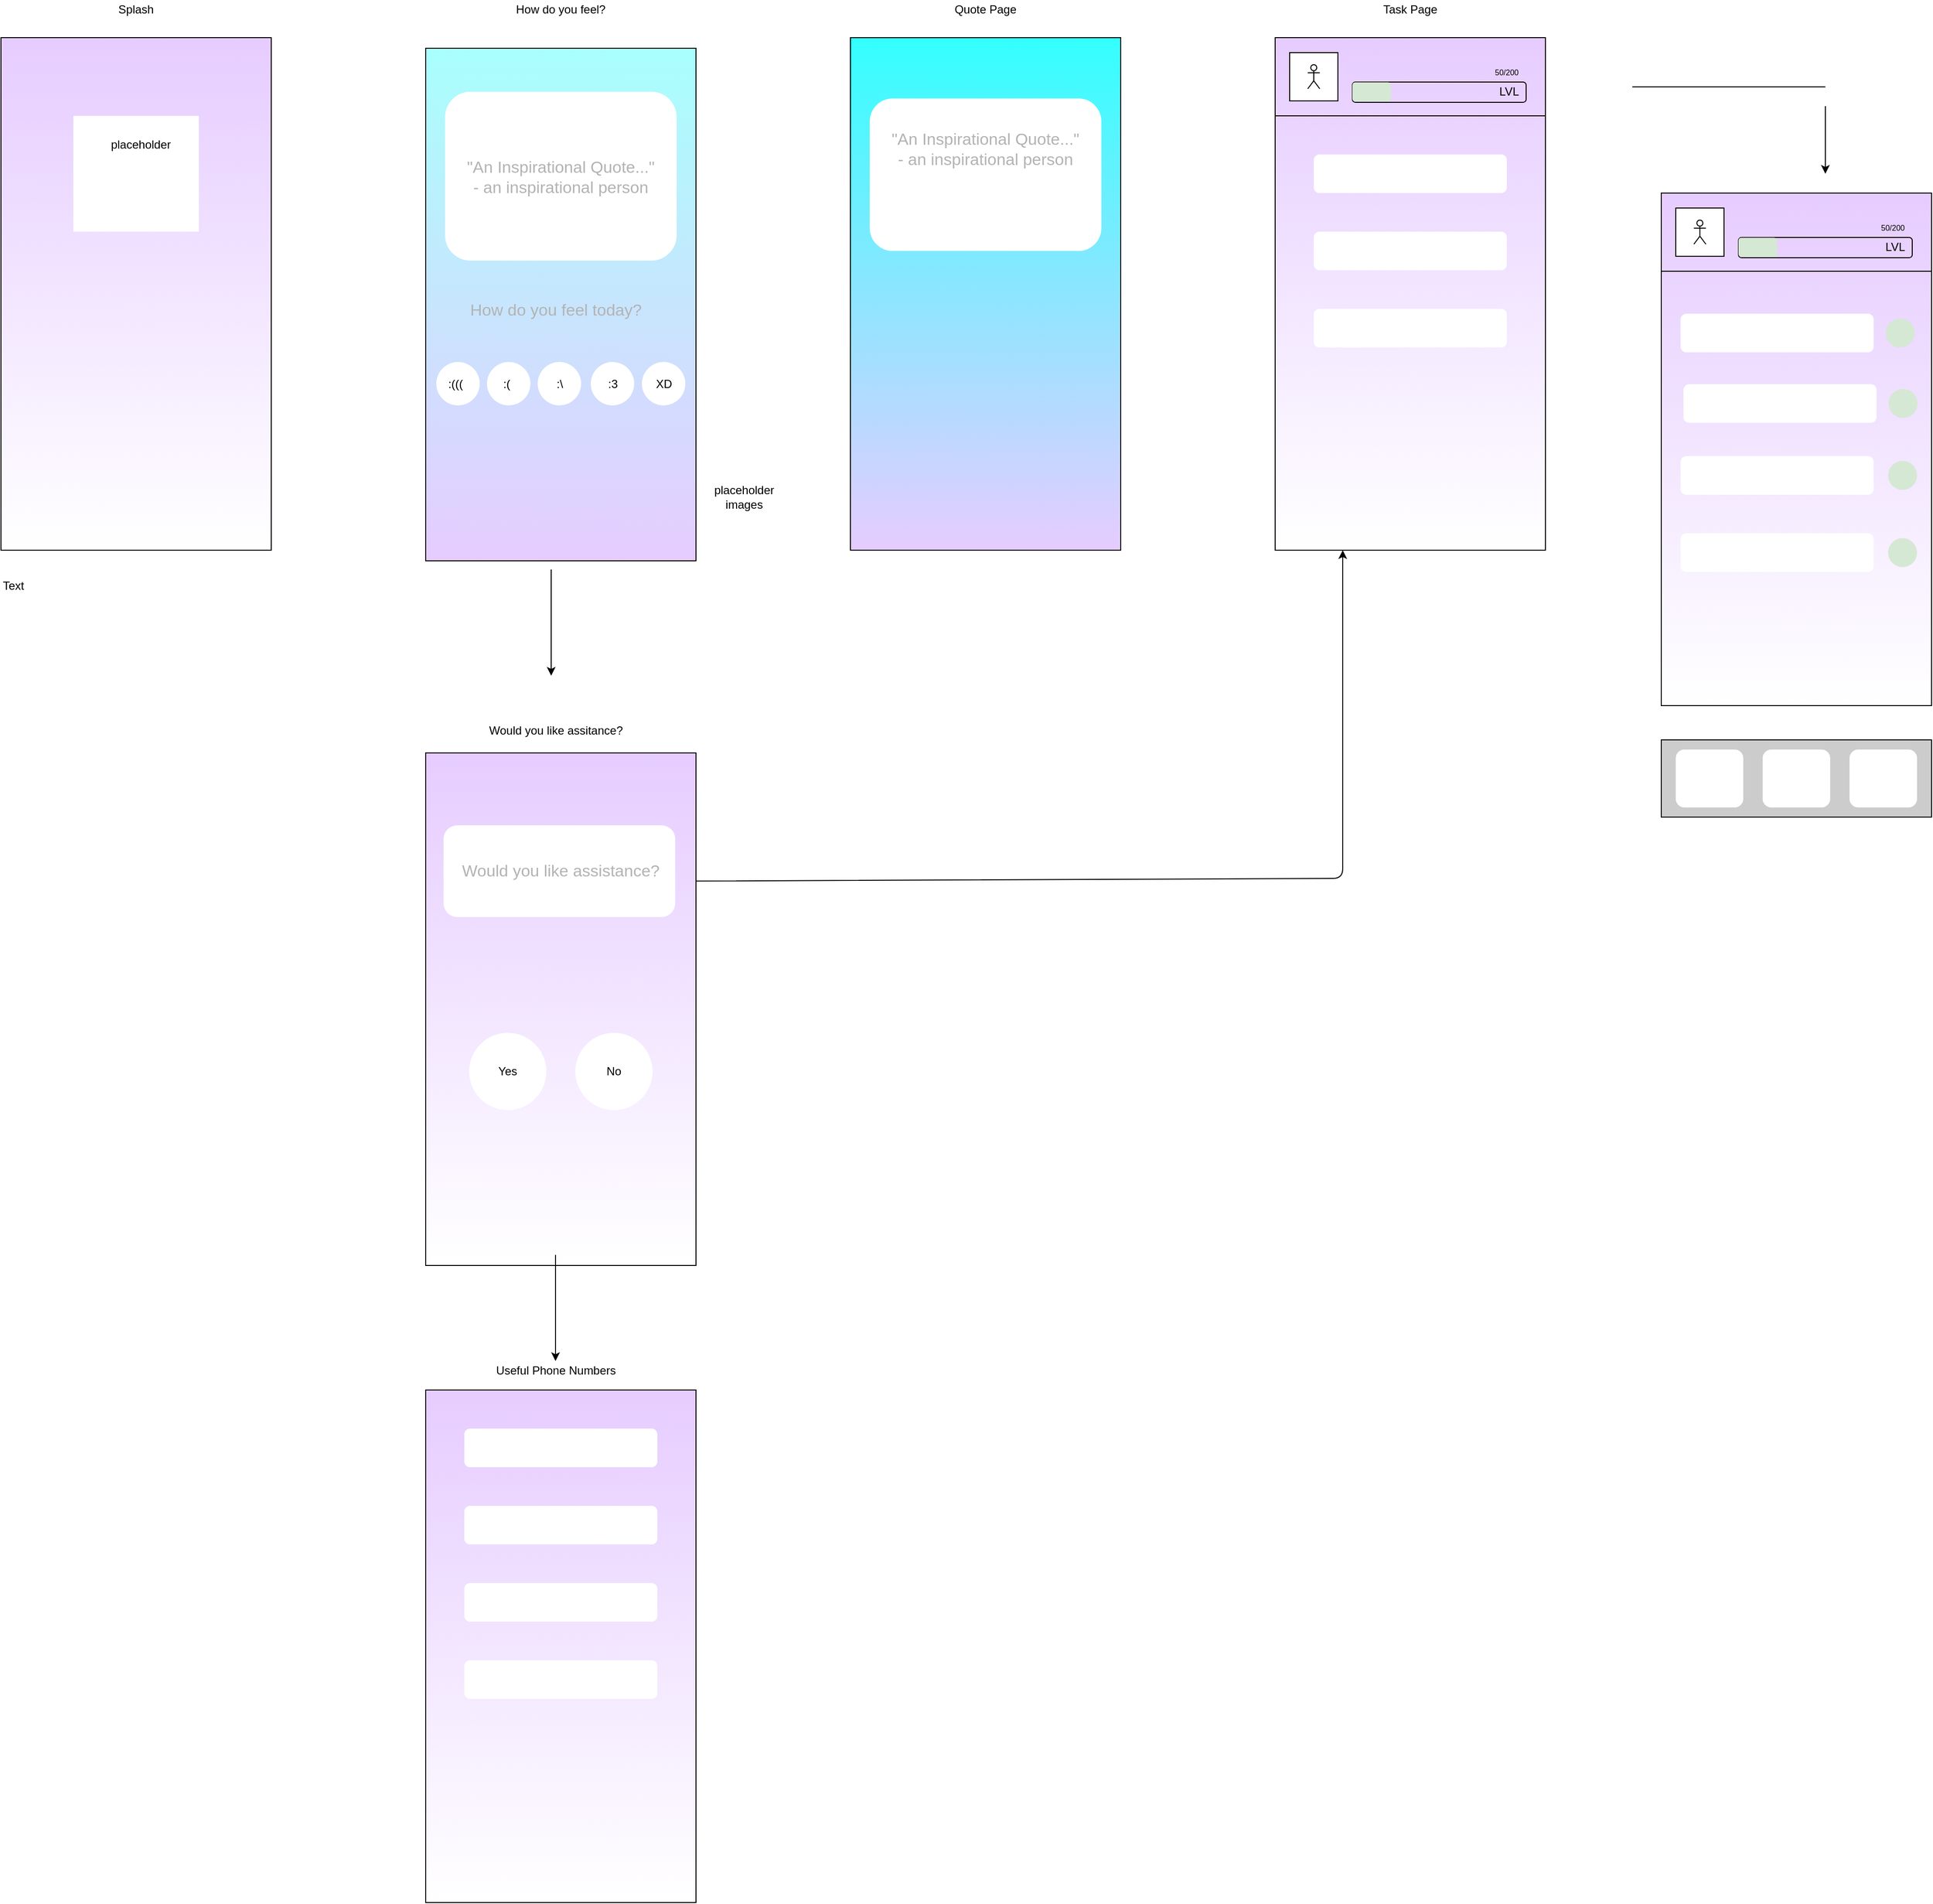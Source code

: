 <mxfile version="15.2.5" type="github">
  <diagram id="YRgkAbb3Nys_o7lvn9jT" name="Page-1">
    <mxGraphModel dx="1646" dy="1107" grid="1" gridSize="10" guides="1" tooltips="1" connect="1" arrows="1" fold="1" page="1" pageScale="1" pageWidth="1169" pageHeight="827" math="0" shadow="0">
      <root>
        <mxCell id="0" />
        <mxCell id="1" parent="0" />
        <mxCell id="zPuTPYfnhfSHurRMcbCM-2" value="" style="rounded=0;whiteSpace=wrap;html=1;fillColor=#E6CCFF;gradientColor=#ffffff;" vertex="1" parent="1">
          <mxGeometry x="520" y="860" width="280" height="531" as="geometry" />
        </mxCell>
        <mxCell id="zPuTPYfnhfSHurRMcbCM-91" value="" style="rounded=1;whiteSpace=wrap;html=1;strokeColor=none;" vertex="1" parent="1">
          <mxGeometry x="538.5" y="935" width="240" height="95" as="geometry" />
        </mxCell>
        <mxCell id="zPuTPYfnhfSHurRMcbCM-39" value="" style="rounded=0;whiteSpace=wrap;html=1;fillColor=#E6CCFF;gradientColor=#ffffff;" vertex="1" parent="1">
          <mxGeometry x="1800" y="280" width="280" height="531" as="geometry" />
        </mxCell>
        <mxCell id="zPuTPYfnhfSHurRMcbCM-4" value="" style="rounded=0;whiteSpace=wrap;html=1;fillColor=#E6CCFF;gradientColor=#ffffff;" vertex="1" parent="1">
          <mxGeometry x="520" y="1520" width="280" height="531" as="geometry" />
        </mxCell>
        <mxCell id="zPuTPYfnhfSHurRMcbCM-3" value="" style="rounded=0;whiteSpace=wrap;html=1;fillColor=#E6CCFF;gradientColor=#ffffff;" vertex="1" parent="1">
          <mxGeometry x="80" y="119" width="280" height="531" as="geometry" />
        </mxCell>
        <mxCell id="zPuTPYfnhfSHurRMcbCM-1" value="" style="rounded=0;whiteSpace=wrap;html=1;fillColor=#E6CCFF;gradientColor=#33FFFF;gradientDirection=north;" vertex="1" parent="1">
          <mxGeometry x="960" y="119" width="280" height="531" as="geometry" />
        </mxCell>
        <mxCell id="IE7dMCVUD9d3y6NUQeAl-4" value="Splash" style="text;html=1;strokeColor=none;fillColor=none;align=center;verticalAlign=middle;whiteSpace=wrap;rounded=0;" parent="1" vertex="1">
          <mxGeometry x="145" y="80" width="150" height="20" as="geometry" />
        </mxCell>
        <mxCell id="IE7dMCVUD9d3y6NUQeAl-7" value="" style="rounded=0;whiteSpace=wrap;html=1;fillColor=#E6CCFF;gradientDirection=north;gradientColor=#A8FFFC;" parent="1" vertex="1">
          <mxGeometry x="520" y="130" width="280" height="531" as="geometry" />
        </mxCell>
        <mxCell id="IE7dMCVUD9d3y6NUQeAl-10" value="" style="rounded=0;whiteSpace=wrap;html=1;fillColor=default;strokeColor=none;" parent="1" vertex="1">
          <mxGeometry x="155" y="200" width="130" height="120" as="geometry" />
        </mxCell>
        <mxCell id="IE7dMCVUD9d3y6NUQeAl-11" value="placeholder" style="text;html=1;strokeColor=none;fillColor=none;align=center;verticalAlign=middle;whiteSpace=wrap;rounded=0;" parent="1" vertex="1">
          <mxGeometry x="170" y="220" width="110" height="20" as="geometry" />
        </mxCell>
        <mxCell id="IE7dMCVUD9d3y6NUQeAl-12" value="How do you feel?" style="text;html=1;strokeColor=none;fillColor=none;align=center;verticalAlign=middle;whiteSpace=wrap;rounded=0;" parent="1" vertex="1">
          <mxGeometry x="570" y="80" width="180" height="20" as="geometry" />
        </mxCell>
        <mxCell id="IE7dMCVUD9d3y6NUQeAl-14" value="" style="ellipse;whiteSpace=wrap;html=1;aspect=fixed;strokeColor=none;" parent="1" vertex="1">
          <mxGeometry x="531" y="455" width="45" height="45" as="geometry" />
        </mxCell>
        <mxCell id="IE7dMCVUD9d3y6NUQeAl-22" value="Would you like assitance?" style="text;html=1;strokeColor=none;fillColor=none;align=center;verticalAlign=middle;whiteSpace=wrap;rounded=0;" parent="1" vertex="1">
          <mxGeometry x="560" y="827" width="190" height="20" as="geometry" />
        </mxCell>
        <mxCell id="IE7dMCVUD9d3y6NUQeAl-23" value="" style="ellipse;whiteSpace=wrap;html=1;aspect=fixed;strokeColor=none;" parent="1" vertex="1">
          <mxGeometry x="565" y="1150" width="80" height="80" as="geometry" />
        </mxCell>
        <mxCell id="IE7dMCVUD9d3y6NUQeAl-24" value="" style="ellipse;whiteSpace=wrap;html=1;aspect=fixed;strokeColor=none;" parent="1" vertex="1">
          <mxGeometry x="675" y="1150" width="80" height="80" as="geometry" />
        </mxCell>
        <mxCell id="IE7dMCVUD9d3y6NUQeAl-26" value="" style="endArrow=classic;html=1;" parent="1" edge="1">
          <mxGeometry width="50" height="50" relative="1" as="geometry">
            <mxPoint x="650" y="670" as="sourcePoint" />
            <mxPoint x="650" y="780" as="targetPoint" />
          </mxGeometry>
        </mxCell>
        <mxCell id="IE7dMCVUD9d3y6NUQeAl-27" value="" style="endArrow=classic;html=1;" parent="1" edge="1">
          <mxGeometry width="50" height="50" relative="1" as="geometry">
            <mxPoint x="654.5" y="1380" as="sourcePoint" />
            <mxPoint x="654.5" y="1490" as="targetPoint" />
          </mxGeometry>
        </mxCell>
        <mxCell id="IE7dMCVUD9d3y6NUQeAl-28" value="Useful Phone Numbers" style="text;html=1;strokeColor=none;fillColor=none;align=center;verticalAlign=middle;whiteSpace=wrap;rounded=0;" parent="1" vertex="1">
          <mxGeometry x="565" y="1490" width="180" height="20" as="geometry" />
        </mxCell>
        <mxCell id="cOUb73bqv5FOIlY1n4ka-1" value="Yes" style="text;html=1;strokeColor=none;fillColor=none;align=center;verticalAlign=middle;whiteSpace=wrap;rounded=0;" parent="1" vertex="1">
          <mxGeometry x="585" y="1180" width="40" height="20" as="geometry" />
        </mxCell>
        <mxCell id="cOUb73bqv5FOIlY1n4ka-2" value="No" style="text;html=1;strokeColor=none;fillColor=none;align=center;verticalAlign=middle;whiteSpace=wrap;rounded=0;" parent="1" vertex="1">
          <mxGeometry x="695" y="1180" width="40" height="20" as="geometry" />
        </mxCell>
        <mxCell id="cOUb73bqv5FOIlY1n4ka-3" value="" style="rounded=1;whiteSpace=wrap;html=1;strokeColor=none;" parent="1" vertex="1">
          <mxGeometry x="560" y="1560" width="200" height="40" as="geometry" />
        </mxCell>
        <mxCell id="cOUb73bqv5FOIlY1n4ka-4" value="" style="rounded=1;whiteSpace=wrap;html=1;strokeColor=none;" parent="1" vertex="1">
          <mxGeometry x="560" y="1640" width="200" height="40" as="geometry" />
        </mxCell>
        <mxCell id="cOUb73bqv5FOIlY1n4ka-5" value="" style="rounded=1;whiteSpace=wrap;html=1;strokeColor=none;" parent="1" vertex="1">
          <mxGeometry x="560" y="1720" width="200" height="40" as="geometry" />
        </mxCell>
        <mxCell id="cOUb73bqv5FOIlY1n4ka-6" value="" style="rounded=1;whiteSpace=wrap;html=1;strokeColor=none;" parent="1" vertex="1">
          <mxGeometry x="560" y="1800" width="200" height="40" as="geometry" />
        </mxCell>
        <mxCell id="cOUb73bqv5FOIlY1n4ka-7" value="Quote Page" style="text;html=1;strokeColor=none;fillColor=none;align=center;verticalAlign=middle;whiteSpace=wrap;rounded=0;" parent="1" vertex="1">
          <mxGeometry x="1035" y="80" width="130" height="20" as="geometry" />
        </mxCell>
        <mxCell id="zPuTPYfnhfSHurRMcbCM-7" value="" style="rounded=1;whiteSpace=wrap;html=1;strokeColor=none;" vertex="1" parent="1">
          <mxGeometry x="980" y="182" width="240" height="158" as="geometry" />
        </mxCell>
        <mxCell id="cOUb73bqv5FOIlY1n4ka-8" value="&lt;font style=&quot;font-size: 17px&quot; color=&quot;#b3b3b3&quot;&gt;&quot;An Inspirational Quote...&quot;&lt;br&gt;- an inspirational person&lt;/font&gt;" style="text;html=1;strokeColor=none;fillColor=none;align=center;verticalAlign=middle;whiteSpace=wrap;rounded=0;" parent="1" vertex="1">
          <mxGeometry x="995" y="190" width="210" height="90" as="geometry" />
        </mxCell>
        <mxCell id="cOUb73bqv5FOIlY1n4ka-9" value="Task Page" style="text;html=1;strokeColor=none;fillColor=none;align=center;verticalAlign=middle;whiteSpace=wrap;rounded=0;" parent="1" vertex="1">
          <mxGeometry x="1415" y="80" width="250" height="20" as="geometry" />
        </mxCell>
        <mxCell id="zPuTPYfnhfSHurRMcbCM-6" value="placeholder images" style="text;html=1;strokeColor=none;fillColor=none;align=center;verticalAlign=middle;whiteSpace=wrap;rounded=0;" vertex="1" parent="1">
          <mxGeometry x="800" y="579.5" width="100" height="30" as="geometry" />
        </mxCell>
        <mxCell id="zPuTPYfnhfSHurRMcbCM-12" value="" style="rounded=0;whiteSpace=wrap;html=1;fillColor=#E6CCFF;gradientColor=#ffffff;" vertex="1" parent="1">
          <mxGeometry x="1400" y="119" width="280" height="531" as="geometry" />
        </mxCell>
        <mxCell id="zPuTPYfnhfSHurRMcbCM-13" value="" style="rounded=0;whiteSpace=wrap;html=1;strokeColor=default;fillColor=none;" vertex="1" parent="1">
          <mxGeometry x="1400" y="119" width="280" height="81" as="geometry" />
        </mxCell>
        <mxCell id="zPuTPYfnhfSHurRMcbCM-15" value="" style="whiteSpace=wrap;html=1;aspect=fixed;strokeColor=default;fillColor=default;gradientColor=none;" vertex="1" parent="1">
          <mxGeometry x="1415" y="134.5" width="50" height="50" as="geometry" />
        </mxCell>
        <mxCell id="zPuTPYfnhfSHurRMcbCM-17" value="LVL" style="text;html=1;strokeColor=none;fillColor=none;align=center;verticalAlign=middle;whiteSpace=wrap;rounded=0;" vertex="1" parent="1">
          <mxGeometry x="1625" y="164.75" width="35" height="20.5" as="geometry" />
        </mxCell>
        <mxCell id="zPuTPYfnhfSHurRMcbCM-19" value="" style="shape=umlActor;verticalLabelPosition=bottom;verticalAlign=top;html=1;outlineConnect=0;strokeColor=default;fillColor=none;gradientColor=none;" vertex="1" parent="1">
          <mxGeometry x="1433.75" y="147" width="12.5" height="25" as="geometry" />
        </mxCell>
        <mxCell id="zPuTPYfnhfSHurRMcbCM-23" value="" style="rounded=1;whiteSpace=wrap;html=1;strokeColor=none;" vertex="1" parent="1">
          <mxGeometry x="1440" y="240" width="200" height="40" as="geometry" />
        </mxCell>
        <mxCell id="zPuTPYfnhfSHurRMcbCM-24" value="" style="rounded=1;whiteSpace=wrap;html=1;strokeColor=none;" vertex="1" parent="1">
          <mxGeometry x="1440" y="320" width="200" height="40" as="geometry" />
        </mxCell>
        <mxCell id="zPuTPYfnhfSHurRMcbCM-25" value="" style="rounded=1;whiteSpace=wrap;html=1;strokeColor=none;" vertex="1" parent="1">
          <mxGeometry x="1440" y="400" width="200" height="40" as="geometry" />
        </mxCell>
        <mxCell id="zPuTPYfnhfSHurRMcbCM-28" value="" style="rounded=1;whiteSpace=wrap;html=1;strokeColor=default;fillColor=none;gradientColor=none;" vertex="1" parent="1">
          <mxGeometry x="1480" y="165" width="180" height="21" as="geometry" />
        </mxCell>
        <mxCell id="zPuTPYfnhfSHurRMcbCM-29" value="" style="rounded=1;whiteSpace=wrap;html=1;strokeColor=none;fillColor=#d5e8d4;" vertex="1" parent="1">
          <mxGeometry x="1480" y="165.25" width="40" height="20" as="geometry" />
        </mxCell>
        <mxCell id="zPuTPYfnhfSHurRMcbCM-31" value="&lt;font style=&quot;font-size: 8px&quot;&gt;50/200&lt;/font&gt;" style="text;html=1;strokeColor=none;fillColor=none;align=center;verticalAlign=middle;whiteSpace=wrap;rounded=0;" vertex="1" parent="1">
          <mxGeometry x="1620" y="147" width="40" height="14.75" as="geometry" />
        </mxCell>
        <mxCell id="zPuTPYfnhfSHurRMcbCM-33" value="" style="rounded=0;whiteSpace=wrap;html=1;strokeColor=default;fillColor=#CCCCCC;gradientColor=none;glass=0;shadow=0;sketch=0;" vertex="1" parent="1">
          <mxGeometry x="1800" y="846.5" width="280" height="80" as="geometry" />
        </mxCell>
        <mxCell id="zPuTPYfnhfSHurRMcbCM-34" value="" style="rounded=1;whiteSpace=wrap;html=1;shadow=0;glass=0;sketch=0;strokeColor=none;" vertex="1" parent="1">
          <mxGeometry x="1815" y="856.5" width="70" height="60" as="geometry" />
        </mxCell>
        <mxCell id="zPuTPYfnhfSHurRMcbCM-35" value="" style="rounded=1;whiteSpace=wrap;html=1;shadow=0;glass=0;sketch=0;strokeColor=none;" vertex="1" parent="1">
          <mxGeometry x="1905" y="856.5" width="70" height="60" as="geometry" />
        </mxCell>
        <mxCell id="zPuTPYfnhfSHurRMcbCM-37" value="" style="rounded=1;whiteSpace=wrap;html=1;shadow=0;glass=0;sketch=0;strokeColor=none;" vertex="1" parent="1">
          <mxGeometry x="1995" y="856.5" width="70" height="60" as="geometry" />
        </mxCell>
        <mxCell id="zPuTPYfnhfSHurRMcbCM-40" value="" style="rounded=0;whiteSpace=wrap;html=1;strokeColor=default;fillColor=none;" vertex="1" parent="1">
          <mxGeometry x="1800" y="280" width="280" height="81" as="geometry" />
        </mxCell>
        <mxCell id="zPuTPYfnhfSHurRMcbCM-41" value="" style="whiteSpace=wrap;html=1;aspect=fixed;strokeColor=default;fillColor=default;gradientColor=none;" vertex="1" parent="1">
          <mxGeometry x="1815" y="295.5" width="50" height="50" as="geometry" />
        </mxCell>
        <mxCell id="zPuTPYfnhfSHurRMcbCM-42" value="LVL" style="text;html=1;strokeColor=none;fillColor=none;align=center;verticalAlign=middle;whiteSpace=wrap;rounded=0;" vertex="1" parent="1">
          <mxGeometry x="2025" y="325.75" width="35" height="20.5" as="geometry" />
        </mxCell>
        <mxCell id="zPuTPYfnhfSHurRMcbCM-43" value="" style="shape=umlActor;verticalLabelPosition=bottom;verticalAlign=top;html=1;outlineConnect=0;strokeColor=default;fillColor=none;gradientColor=none;" vertex="1" parent="1">
          <mxGeometry x="1833.75" y="308" width="12.5" height="25" as="geometry" />
        </mxCell>
        <mxCell id="zPuTPYfnhfSHurRMcbCM-44" value="" style="rounded=1;whiteSpace=wrap;html=1;strokeColor=none;" vertex="1" parent="1">
          <mxGeometry x="1823" y="478" width="200" height="40" as="geometry" />
        </mxCell>
        <mxCell id="zPuTPYfnhfSHurRMcbCM-45" value="" style="rounded=1;whiteSpace=wrap;html=1;strokeColor=none;" vertex="1" parent="1">
          <mxGeometry x="1820" y="552.5" width="200" height="40" as="geometry" />
        </mxCell>
        <mxCell id="zPuTPYfnhfSHurRMcbCM-46" value="" style="rounded=1;whiteSpace=wrap;html=1;strokeColor=none;" vertex="1" parent="1">
          <mxGeometry x="1820" y="632.5" width="200" height="40" as="geometry" />
        </mxCell>
        <mxCell id="zPuTPYfnhfSHurRMcbCM-47" value="" style="rounded=1;whiteSpace=wrap;html=1;strokeColor=default;fillColor=none;gradientColor=none;" vertex="1" parent="1">
          <mxGeometry x="1880" y="326" width="180" height="21" as="geometry" />
        </mxCell>
        <mxCell id="zPuTPYfnhfSHurRMcbCM-48" value="" style="rounded=1;whiteSpace=wrap;html=1;strokeColor=none;fillColor=#d5e8d4;" vertex="1" parent="1">
          <mxGeometry x="1880" y="326.25" width="40" height="20" as="geometry" />
        </mxCell>
        <mxCell id="zPuTPYfnhfSHurRMcbCM-49" value="&lt;font style=&quot;font-size: 8px&quot;&gt;50/200&lt;/font&gt;" style="text;html=1;strokeColor=none;fillColor=none;align=center;verticalAlign=middle;whiteSpace=wrap;rounded=0;" vertex="1" parent="1">
          <mxGeometry x="2020" y="308" width="40" height="14.75" as="geometry" />
        </mxCell>
        <mxCell id="zPuTPYfnhfSHurRMcbCM-62" value="" style="endArrow=none;html=1;" edge="1" parent="1">
          <mxGeometry width="50" height="50" relative="1" as="geometry">
            <mxPoint x="1770" y="170" as="sourcePoint" />
            <mxPoint x="1970" y="170" as="targetPoint" />
          </mxGeometry>
        </mxCell>
        <mxCell id="zPuTPYfnhfSHurRMcbCM-63" value="" style="endArrow=classic;html=1;" edge="1" parent="1">
          <mxGeometry width="50" height="50" relative="1" as="geometry">
            <mxPoint x="1970" y="190" as="sourcePoint" />
            <mxPoint x="1970" y="260" as="targetPoint" />
          </mxGeometry>
        </mxCell>
        <mxCell id="zPuTPYfnhfSHurRMcbCM-65" value="" style="ellipse;whiteSpace=wrap;html=1;aspect=fixed;rounded=0;shadow=0;glass=0;sketch=0;strokeColor=none;fillColor=#d5e8d4;" vertex="1" parent="1">
          <mxGeometry x="2035" y="637.5" width="30" height="30" as="geometry" />
        </mxCell>
        <mxCell id="zPuTPYfnhfSHurRMcbCM-66" value="" style="ellipse;whiteSpace=wrap;html=1;aspect=fixed;rounded=0;shadow=0;glass=0;sketch=0;strokeColor=none;fillColor=#d5e8d4;" vertex="1" parent="1">
          <mxGeometry x="2035" y="557.5" width="30" height="30" as="geometry" />
        </mxCell>
        <mxCell id="zPuTPYfnhfSHurRMcbCM-67" value="" style="ellipse;whiteSpace=wrap;html=1;aspect=fixed;rounded=0;shadow=0;glass=0;sketch=0;strokeColor=none;fillColor=#d5e8d4;" vertex="1" parent="1">
          <mxGeometry x="2035.5" y="483" width="30" height="30" as="geometry" />
        </mxCell>
        <mxCell id="zPuTPYfnhfSHurRMcbCM-68" value="" style="rounded=1;whiteSpace=wrap;html=1;strokeColor=none;" vertex="1" parent="1">
          <mxGeometry x="1820" y="405" width="200" height="40" as="geometry" />
        </mxCell>
        <mxCell id="zPuTPYfnhfSHurRMcbCM-69" value="" style="ellipse;whiteSpace=wrap;html=1;aspect=fixed;rounded=0;shadow=0;glass=0;sketch=0;strokeColor=none;fillColor=#d5e8d4;" vertex="1" parent="1">
          <mxGeometry x="2032.5" y="410" width="30" height="30" as="geometry" />
        </mxCell>
        <mxCell id="zPuTPYfnhfSHurRMcbCM-76" value="" style="rounded=1;whiteSpace=wrap;html=1;strokeColor=none;" vertex="1" parent="1">
          <mxGeometry x="540" y="175" width="240" height="175" as="geometry" />
        </mxCell>
        <mxCell id="zPuTPYfnhfSHurRMcbCM-75" value="&lt;font style=&quot;font-size: 17px&quot; color=&quot;#b3b3b3&quot;&gt;&quot;An Inspirational Quote...&quot;&lt;br&gt;- an inspirational person&lt;/font&gt;" style="text;html=1;strokeColor=none;fillColor=none;align=center;verticalAlign=middle;whiteSpace=wrap;rounded=0;" vertex="1" parent="1">
          <mxGeometry x="555" y="178.5" width="210" height="171.5" as="geometry" />
        </mxCell>
        <mxCell id="zPuTPYfnhfSHurRMcbCM-77" value="Text" style="text;html=1;strokeColor=none;fillColor=none;align=left;verticalAlign=top;whiteSpace=wrap;rounded=0;shadow=0;glass=0;sketch=0;" vertex="1" parent="1">
          <mxGeometry x="80" y="672.5" width="210" height="97.5" as="geometry" />
        </mxCell>
        <mxCell id="zPuTPYfnhfSHurRMcbCM-81" value="" style="ellipse;whiteSpace=wrap;html=1;aspect=fixed;strokeColor=none;" vertex="1" parent="1">
          <mxGeometry x="583.5" y="455" width="45" height="45" as="geometry" />
        </mxCell>
        <mxCell id="zPuTPYfnhfSHurRMcbCM-82" value="" style="ellipse;whiteSpace=wrap;html=1;aspect=fixed;strokeColor=none;" vertex="1" parent="1">
          <mxGeometry x="636" y="455" width="45" height="45" as="geometry" />
        </mxCell>
        <mxCell id="zPuTPYfnhfSHurRMcbCM-83" value="" style="ellipse;whiteSpace=wrap;html=1;aspect=fixed;strokeColor=none;" vertex="1" parent="1">
          <mxGeometry x="691" y="455" width="45" height="45" as="geometry" />
        </mxCell>
        <mxCell id="zPuTPYfnhfSHurRMcbCM-84" value="" style="ellipse;whiteSpace=wrap;html=1;aspect=fixed;strokeColor=none;" vertex="1" parent="1">
          <mxGeometry x="744" y="455" width="45" height="45" as="geometry" />
        </mxCell>
        <mxCell id="zPuTPYfnhfSHurRMcbCM-85" value="XD" style="text;html=1;strokeColor=none;fillColor=none;align=center;verticalAlign=middle;whiteSpace=wrap;rounded=0;shadow=0;glass=0;sketch=0;" vertex="1" parent="1">
          <mxGeometry x="746.5" y="467.5" width="40" height="20" as="geometry" />
        </mxCell>
        <mxCell id="zPuTPYfnhfSHurRMcbCM-86" value=":3" style="text;html=1;strokeColor=none;fillColor=none;align=center;verticalAlign=middle;whiteSpace=wrap;rounded=0;shadow=0;glass=0;sketch=0;" vertex="1" parent="1">
          <mxGeometry x="693.5" y="467.5" width="40" height="20" as="geometry" />
        </mxCell>
        <mxCell id="zPuTPYfnhfSHurRMcbCM-87" value=":\" style="text;html=1;strokeColor=none;fillColor=none;align=center;verticalAlign=middle;whiteSpace=wrap;rounded=0;shadow=0;glass=0;sketch=0;" vertex="1" parent="1">
          <mxGeometry x="638.5" y="467.5" width="40" height="20" as="geometry" />
        </mxCell>
        <mxCell id="zPuTPYfnhfSHurRMcbCM-88" value=":(" style="text;html=1;strokeColor=none;fillColor=none;align=center;verticalAlign=middle;whiteSpace=wrap;rounded=0;shadow=0;glass=0;sketch=0;" vertex="1" parent="1">
          <mxGeometry x="584" y="467.5" width="40" height="20" as="geometry" />
        </mxCell>
        <mxCell id="zPuTPYfnhfSHurRMcbCM-89" value=":(((" style="text;html=1;strokeColor=none;fillColor=none;align=center;verticalAlign=middle;whiteSpace=wrap;rounded=0;shadow=0;glass=0;sketch=0;" vertex="1" parent="1">
          <mxGeometry x="531" y="467.5" width="40" height="20" as="geometry" />
        </mxCell>
        <mxCell id="zPuTPYfnhfSHurRMcbCM-90" value="&lt;font color=&quot;#b3b3b3&quot;&gt;&lt;span style=&quot;font-size: 17px&quot;&gt;Would you like assistance?&lt;/span&gt;&lt;/font&gt;" style="text;html=1;strokeColor=none;fillColor=none;align=center;verticalAlign=middle;whiteSpace=wrap;rounded=0;" vertex="1" parent="1">
          <mxGeometry x="555" y="926.5" width="210" height="112" as="geometry" />
        </mxCell>
        <mxCell id="zPuTPYfnhfSHurRMcbCM-92" value="" style="endArrow=classic;html=1;entryX=0.25;entryY=1;entryDx=0;entryDy=0;exitX=1;exitY=0.25;exitDx=0;exitDy=0;" edge="1" parent="1" source="zPuTPYfnhfSHurRMcbCM-2" target="zPuTPYfnhfSHurRMcbCM-12">
          <mxGeometry width="50" height="50" relative="1" as="geometry">
            <mxPoint x="840" y="1080" as="sourcePoint" />
            <mxPoint x="1190" y="1080" as="targetPoint" />
            <Array as="points">
              <mxPoint x="1470" y="990" />
            </Array>
          </mxGeometry>
        </mxCell>
        <mxCell id="zPuTPYfnhfSHurRMcbCM-94" value="&lt;font color=&quot;#b3b3b3&quot;&gt;&lt;span style=&quot;font-size: 17px&quot;&gt;How do you feel today?&lt;/span&gt;&lt;/font&gt;" style="text;html=1;strokeColor=none;fillColor=none;align=center;verticalAlign=middle;whiteSpace=wrap;rounded=0;" vertex="1" parent="1">
          <mxGeometry x="550" y="384.75" width="210" height="35" as="geometry" />
        </mxCell>
      </root>
    </mxGraphModel>
  </diagram>
</mxfile>
